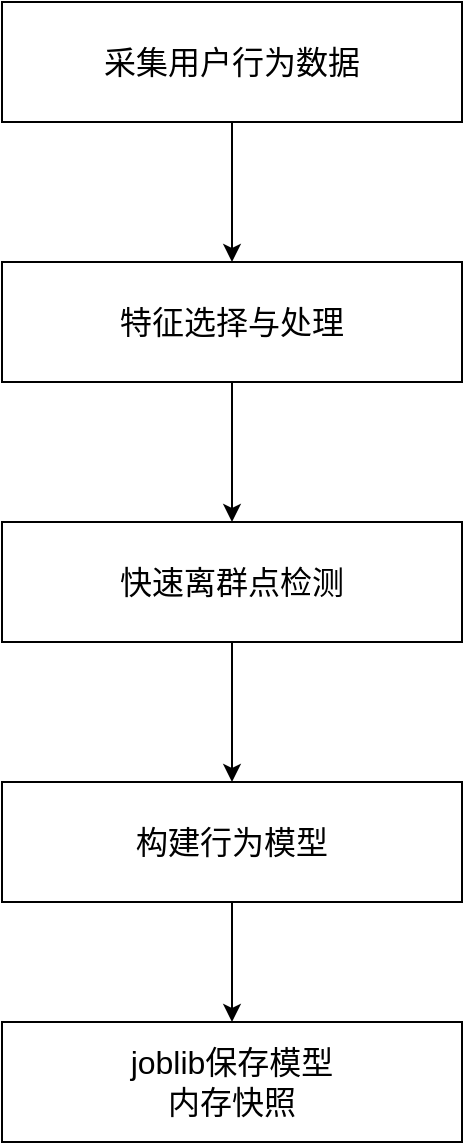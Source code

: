 <mxfile version="24.2.2" type="github">
  <diagram name="第 1 页" id="EgYMsfJAQKjL_qMN2GMh">
    <mxGraphModel dx="1647" dy="838" grid="1" gridSize="10" guides="1" tooltips="1" connect="1" arrows="1" fold="1" page="1" pageScale="1" pageWidth="827" pageHeight="1169" math="0" shadow="0">
      <root>
        <mxCell id="0" />
        <mxCell id="1" parent="0" />
        <mxCell id="QbWQWO0vrT6BwD4tMdgq-1" value="" style="edgeStyle=orthogonalEdgeStyle;rounded=0;orthogonalLoop=1;jettySize=auto;html=1;fontSize=16;" parent="1" source="QbWQWO0vrT6BwD4tMdgq-2" target="QbWQWO0vrT6BwD4tMdgq-4" edge="1">
          <mxGeometry relative="1" as="geometry" />
        </mxCell>
        <mxCell id="QbWQWO0vrT6BwD4tMdgq-2" value="采集用户行为数据" style="rounded=0;whiteSpace=wrap;html=1;fontSize=16;" parent="1" vertex="1">
          <mxGeometry x="40" y="380" width="230" height="60" as="geometry" />
        </mxCell>
        <mxCell id="QbWQWO0vrT6BwD4tMdgq-3" value="" style="edgeStyle=orthogonalEdgeStyle;rounded=0;orthogonalLoop=1;jettySize=auto;html=1;fontSize=16;" parent="1" source="QbWQWO0vrT6BwD4tMdgq-4" target="QbWQWO0vrT6BwD4tMdgq-6" edge="1">
          <mxGeometry relative="1" as="geometry" />
        </mxCell>
        <mxCell id="QbWQWO0vrT6BwD4tMdgq-4" value="特征选择与处理" style="rounded=0;whiteSpace=wrap;html=1;fontSize=16;" parent="1" vertex="1">
          <mxGeometry x="40" y="510" width="230" height="60" as="geometry" />
        </mxCell>
        <mxCell id="QbWQWO0vrT6BwD4tMdgq-5" value="" style="edgeStyle=orthogonalEdgeStyle;rounded=0;orthogonalLoop=1;jettySize=auto;html=1;fontSize=16;" parent="1" source="QbWQWO0vrT6BwD4tMdgq-6" target="QbWQWO0vrT6BwD4tMdgq-8" edge="1">
          <mxGeometry relative="1" as="geometry" />
        </mxCell>
        <mxCell id="QbWQWO0vrT6BwD4tMdgq-6" value="快速离群点检测" style="rounded=0;whiteSpace=wrap;html=1;fontSize=16;" parent="1" vertex="1">
          <mxGeometry x="40" y="640" width="230" height="60" as="geometry" />
        </mxCell>
        <mxCell id="QbWQWO0vrT6BwD4tMdgq-7" value="" style="edgeStyle=orthogonalEdgeStyle;rounded=0;orthogonalLoop=1;jettySize=auto;html=1;fontSize=16;" parent="1" source="QbWQWO0vrT6BwD4tMdgq-8" target="QbWQWO0vrT6BwD4tMdgq-9" edge="1">
          <mxGeometry relative="1" as="geometry" />
        </mxCell>
        <mxCell id="QbWQWO0vrT6BwD4tMdgq-8" value="构建行为模型" style="rounded=0;whiteSpace=wrap;html=1;fontSize=16;" parent="1" vertex="1">
          <mxGeometry x="40" y="770" width="230" height="60" as="geometry" />
        </mxCell>
        <mxCell id="QbWQWO0vrT6BwD4tMdgq-9" value="joblib保存模型&lt;div style=&quot;font-size: 16px;&quot;&gt;内存快照&lt;/div&gt;" style="rounded=0;whiteSpace=wrap;html=1;fontSize=16;" parent="1" vertex="1">
          <mxGeometry x="40" y="890" width="230" height="60" as="geometry" />
        </mxCell>
      </root>
    </mxGraphModel>
  </diagram>
</mxfile>
